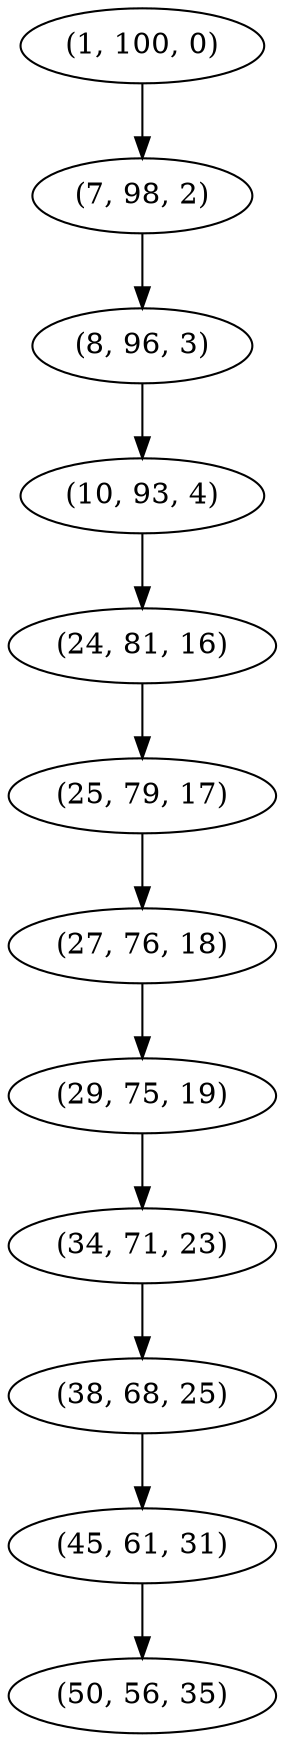 digraph tree {
    "(1, 100, 0)";
    "(7, 98, 2)";
    "(8, 96, 3)";
    "(10, 93, 4)";
    "(24, 81, 16)";
    "(25, 79, 17)";
    "(27, 76, 18)";
    "(29, 75, 19)";
    "(34, 71, 23)";
    "(38, 68, 25)";
    "(45, 61, 31)";
    "(50, 56, 35)";
    "(1, 100, 0)" -> "(7, 98, 2)";
    "(7, 98, 2)" -> "(8, 96, 3)";
    "(8, 96, 3)" -> "(10, 93, 4)";
    "(10, 93, 4)" -> "(24, 81, 16)";
    "(24, 81, 16)" -> "(25, 79, 17)";
    "(25, 79, 17)" -> "(27, 76, 18)";
    "(27, 76, 18)" -> "(29, 75, 19)";
    "(29, 75, 19)" -> "(34, 71, 23)";
    "(34, 71, 23)" -> "(38, 68, 25)";
    "(38, 68, 25)" -> "(45, 61, 31)";
    "(45, 61, 31)" -> "(50, 56, 35)";
}
